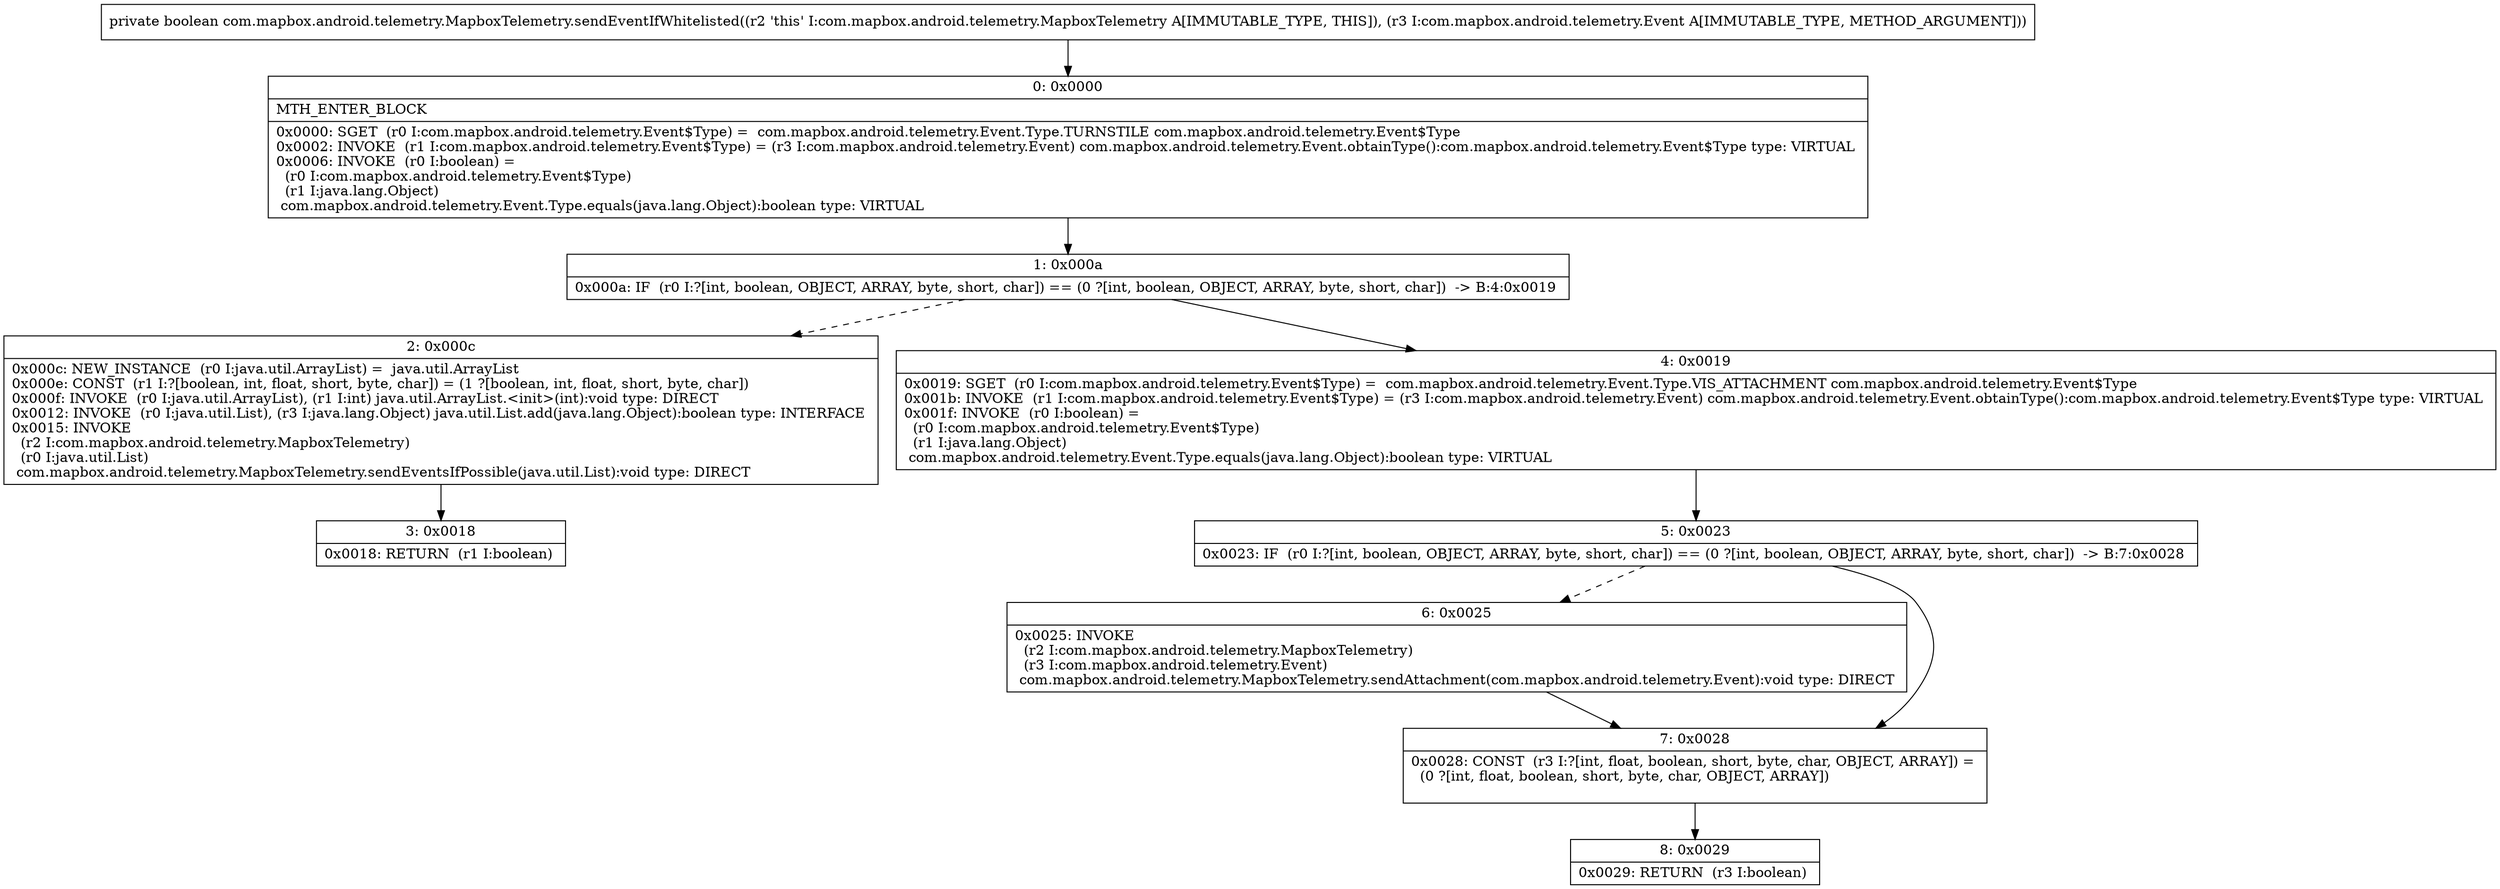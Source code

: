 digraph "CFG forcom.mapbox.android.telemetry.MapboxTelemetry.sendEventIfWhitelisted(Lcom\/mapbox\/android\/telemetry\/Event;)Z" {
Node_0 [shape=record,label="{0\:\ 0x0000|MTH_ENTER_BLOCK\l|0x0000: SGET  (r0 I:com.mapbox.android.telemetry.Event$Type) =  com.mapbox.android.telemetry.Event.Type.TURNSTILE com.mapbox.android.telemetry.Event$Type \l0x0002: INVOKE  (r1 I:com.mapbox.android.telemetry.Event$Type) = (r3 I:com.mapbox.android.telemetry.Event) com.mapbox.android.telemetry.Event.obtainType():com.mapbox.android.telemetry.Event$Type type: VIRTUAL \l0x0006: INVOKE  (r0 I:boolean) = \l  (r0 I:com.mapbox.android.telemetry.Event$Type)\l  (r1 I:java.lang.Object)\l com.mapbox.android.telemetry.Event.Type.equals(java.lang.Object):boolean type: VIRTUAL \l}"];
Node_1 [shape=record,label="{1\:\ 0x000a|0x000a: IF  (r0 I:?[int, boolean, OBJECT, ARRAY, byte, short, char]) == (0 ?[int, boolean, OBJECT, ARRAY, byte, short, char])  \-\> B:4:0x0019 \l}"];
Node_2 [shape=record,label="{2\:\ 0x000c|0x000c: NEW_INSTANCE  (r0 I:java.util.ArrayList) =  java.util.ArrayList \l0x000e: CONST  (r1 I:?[boolean, int, float, short, byte, char]) = (1 ?[boolean, int, float, short, byte, char]) \l0x000f: INVOKE  (r0 I:java.util.ArrayList), (r1 I:int) java.util.ArrayList.\<init\>(int):void type: DIRECT \l0x0012: INVOKE  (r0 I:java.util.List), (r3 I:java.lang.Object) java.util.List.add(java.lang.Object):boolean type: INTERFACE \l0x0015: INVOKE  \l  (r2 I:com.mapbox.android.telemetry.MapboxTelemetry)\l  (r0 I:java.util.List)\l com.mapbox.android.telemetry.MapboxTelemetry.sendEventsIfPossible(java.util.List):void type: DIRECT \l}"];
Node_3 [shape=record,label="{3\:\ 0x0018|0x0018: RETURN  (r1 I:boolean) \l}"];
Node_4 [shape=record,label="{4\:\ 0x0019|0x0019: SGET  (r0 I:com.mapbox.android.telemetry.Event$Type) =  com.mapbox.android.telemetry.Event.Type.VIS_ATTACHMENT com.mapbox.android.telemetry.Event$Type \l0x001b: INVOKE  (r1 I:com.mapbox.android.telemetry.Event$Type) = (r3 I:com.mapbox.android.telemetry.Event) com.mapbox.android.telemetry.Event.obtainType():com.mapbox.android.telemetry.Event$Type type: VIRTUAL \l0x001f: INVOKE  (r0 I:boolean) = \l  (r0 I:com.mapbox.android.telemetry.Event$Type)\l  (r1 I:java.lang.Object)\l com.mapbox.android.telemetry.Event.Type.equals(java.lang.Object):boolean type: VIRTUAL \l}"];
Node_5 [shape=record,label="{5\:\ 0x0023|0x0023: IF  (r0 I:?[int, boolean, OBJECT, ARRAY, byte, short, char]) == (0 ?[int, boolean, OBJECT, ARRAY, byte, short, char])  \-\> B:7:0x0028 \l}"];
Node_6 [shape=record,label="{6\:\ 0x0025|0x0025: INVOKE  \l  (r2 I:com.mapbox.android.telemetry.MapboxTelemetry)\l  (r3 I:com.mapbox.android.telemetry.Event)\l com.mapbox.android.telemetry.MapboxTelemetry.sendAttachment(com.mapbox.android.telemetry.Event):void type: DIRECT \l}"];
Node_7 [shape=record,label="{7\:\ 0x0028|0x0028: CONST  (r3 I:?[int, float, boolean, short, byte, char, OBJECT, ARRAY]) = \l  (0 ?[int, float, boolean, short, byte, char, OBJECT, ARRAY])\l \l}"];
Node_8 [shape=record,label="{8\:\ 0x0029|0x0029: RETURN  (r3 I:boolean) \l}"];
MethodNode[shape=record,label="{private boolean com.mapbox.android.telemetry.MapboxTelemetry.sendEventIfWhitelisted((r2 'this' I:com.mapbox.android.telemetry.MapboxTelemetry A[IMMUTABLE_TYPE, THIS]), (r3 I:com.mapbox.android.telemetry.Event A[IMMUTABLE_TYPE, METHOD_ARGUMENT])) }"];
MethodNode -> Node_0;
Node_0 -> Node_1;
Node_1 -> Node_2[style=dashed];
Node_1 -> Node_4;
Node_2 -> Node_3;
Node_4 -> Node_5;
Node_5 -> Node_6[style=dashed];
Node_5 -> Node_7;
Node_6 -> Node_7;
Node_7 -> Node_8;
}

